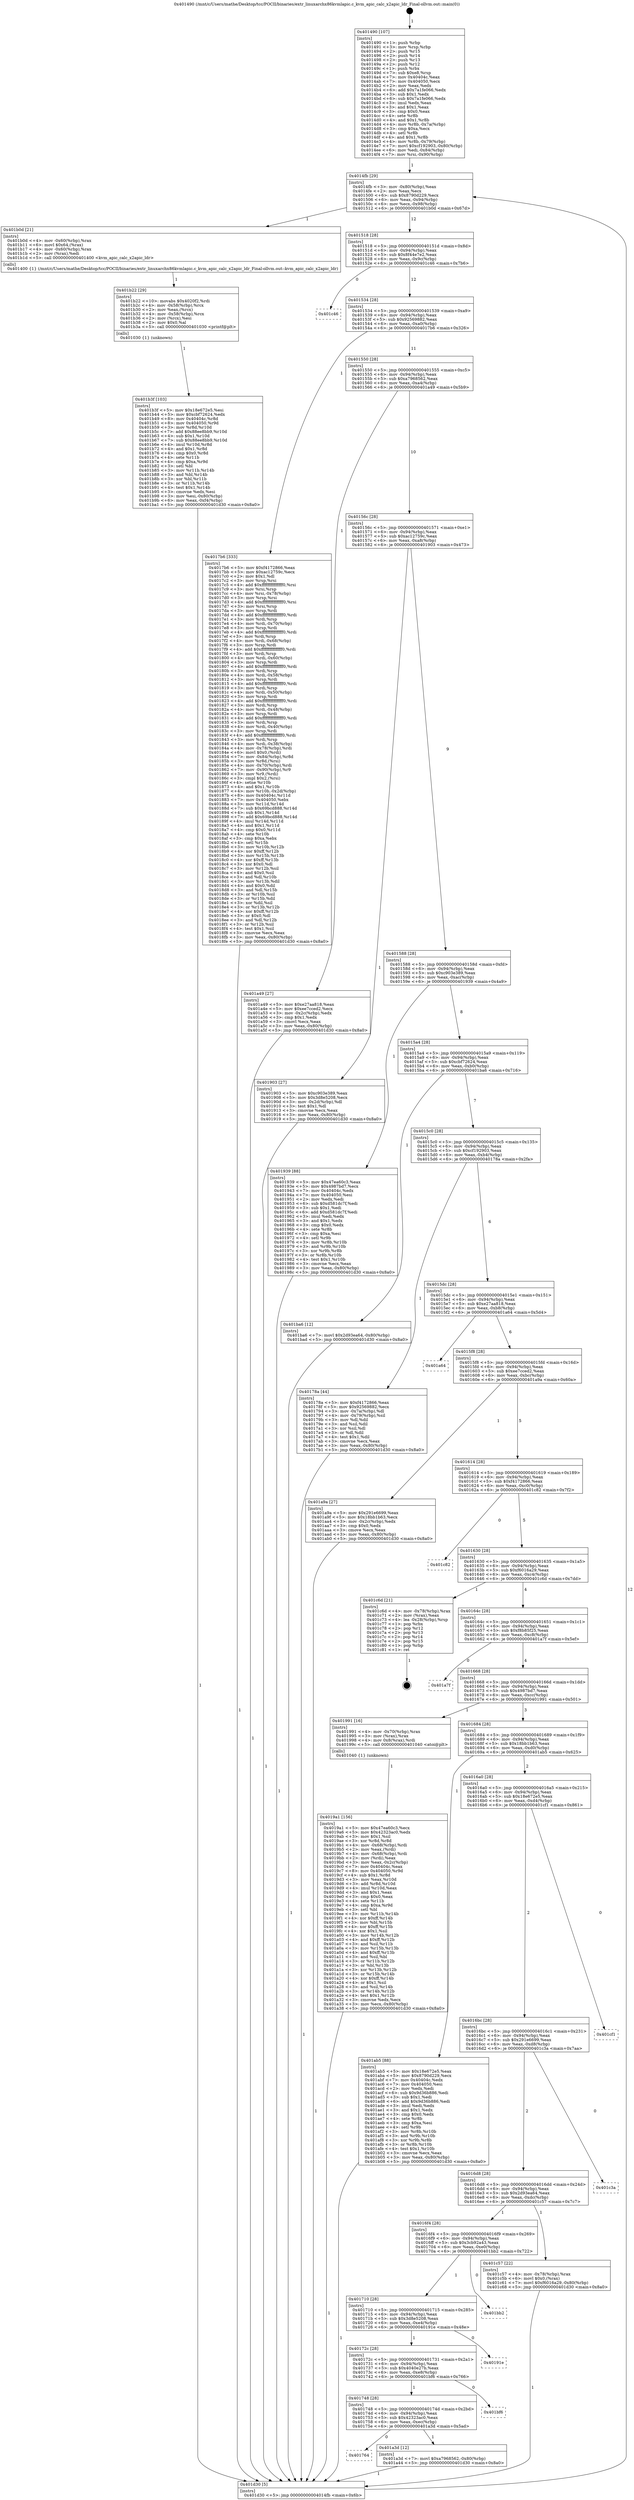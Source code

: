 digraph "0x401490" {
  label = "0x401490 (/mnt/c/Users/mathe/Desktop/tcc/POCII/binaries/extr_linuxarchx86kvmlapic.c_kvm_apic_calc_x2apic_ldr_Final-ollvm.out::main(0))"
  labelloc = "t"
  node[shape=record]

  Entry [label="",width=0.3,height=0.3,shape=circle,fillcolor=black,style=filled]
  "0x4014fb" [label="{
     0x4014fb [29]\l
     | [instrs]\l
     &nbsp;&nbsp;0x4014fb \<+3\>: mov -0x80(%rbp),%eax\l
     &nbsp;&nbsp;0x4014fe \<+2\>: mov %eax,%ecx\l
     &nbsp;&nbsp;0x401500 \<+6\>: sub $0x8790d229,%ecx\l
     &nbsp;&nbsp;0x401506 \<+6\>: mov %eax,-0x94(%rbp)\l
     &nbsp;&nbsp;0x40150c \<+6\>: mov %ecx,-0x98(%rbp)\l
     &nbsp;&nbsp;0x401512 \<+6\>: je 0000000000401b0d \<main+0x67d\>\l
  }"]
  "0x401b0d" [label="{
     0x401b0d [21]\l
     | [instrs]\l
     &nbsp;&nbsp;0x401b0d \<+4\>: mov -0x60(%rbp),%rax\l
     &nbsp;&nbsp;0x401b11 \<+6\>: movl $0x64,(%rax)\l
     &nbsp;&nbsp;0x401b17 \<+4\>: mov -0x60(%rbp),%rax\l
     &nbsp;&nbsp;0x401b1b \<+2\>: mov (%rax),%edi\l
     &nbsp;&nbsp;0x401b1d \<+5\>: call 0000000000401400 \<kvm_apic_calc_x2apic_ldr\>\l
     | [calls]\l
     &nbsp;&nbsp;0x401400 \{1\} (/mnt/c/Users/mathe/Desktop/tcc/POCII/binaries/extr_linuxarchx86kvmlapic.c_kvm_apic_calc_x2apic_ldr_Final-ollvm.out::kvm_apic_calc_x2apic_ldr)\l
  }"]
  "0x401518" [label="{
     0x401518 [28]\l
     | [instrs]\l
     &nbsp;&nbsp;0x401518 \<+5\>: jmp 000000000040151d \<main+0x8d\>\l
     &nbsp;&nbsp;0x40151d \<+6\>: mov -0x94(%rbp),%eax\l
     &nbsp;&nbsp;0x401523 \<+5\>: sub $0x8f44e7e2,%eax\l
     &nbsp;&nbsp;0x401528 \<+6\>: mov %eax,-0x9c(%rbp)\l
     &nbsp;&nbsp;0x40152e \<+6\>: je 0000000000401c46 \<main+0x7b6\>\l
  }"]
  Exit [label="",width=0.3,height=0.3,shape=circle,fillcolor=black,style=filled,peripheries=2]
  "0x401c46" [label="{
     0x401c46\l
  }", style=dashed]
  "0x401534" [label="{
     0x401534 [28]\l
     | [instrs]\l
     &nbsp;&nbsp;0x401534 \<+5\>: jmp 0000000000401539 \<main+0xa9\>\l
     &nbsp;&nbsp;0x401539 \<+6\>: mov -0x94(%rbp),%eax\l
     &nbsp;&nbsp;0x40153f \<+5\>: sub $0x92569882,%eax\l
     &nbsp;&nbsp;0x401544 \<+6\>: mov %eax,-0xa0(%rbp)\l
     &nbsp;&nbsp;0x40154a \<+6\>: je 00000000004017b6 \<main+0x326\>\l
  }"]
  "0x401b3f" [label="{
     0x401b3f [103]\l
     | [instrs]\l
     &nbsp;&nbsp;0x401b3f \<+5\>: mov $0x18e672e5,%esi\l
     &nbsp;&nbsp;0x401b44 \<+5\>: mov $0xcbf72624,%edx\l
     &nbsp;&nbsp;0x401b49 \<+8\>: mov 0x40404c,%r8d\l
     &nbsp;&nbsp;0x401b51 \<+8\>: mov 0x404050,%r9d\l
     &nbsp;&nbsp;0x401b59 \<+3\>: mov %r8d,%r10d\l
     &nbsp;&nbsp;0x401b5c \<+7\>: add $0x88ee8bb9,%r10d\l
     &nbsp;&nbsp;0x401b63 \<+4\>: sub $0x1,%r10d\l
     &nbsp;&nbsp;0x401b67 \<+7\>: sub $0x88ee8bb9,%r10d\l
     &nbsp;&nbsp;0x401b6e \<+4\>: imul %r10d,%r8d\l
     &nbsp;&nbsp;0x401b72 \<+4\>: and $0x1,%r8d\l
     &nbsp;&nbsp;0x401b76 \<+4\>: cmp $0x0,%r8d\l
     &nbsp;&nbsp;0x401b7a \<+4\>: sete %r11b\l
     &nbsp;&nbsp;0x401b7e \<+4\>: cmp $0xa,%r9d\l
     &nbsp;&nbsp;0x401b82 \<+3\>: setl %bl\l
     &nbsp;&nbsp;0x401b85 \<+3\>: mov %r11b,%r14b\l
     &nbsp;&nbsp;0x401b88 \<+3\>: and %bl,%r14b\l
     &nbsp;&nbsp;0x401b8b \<+3\>: xor %bl,%r11b\l
     &nbsp;&nbsp;0x401b8e \<+3\>: or %r11b,%r14b\l
     &nbsp;&nbsp;0x401b91 \<+4\>: test $0x1,%r14b\l
     &nbsp;&nbsp;0x401b95 \<+3\>: cmovne %edx,%esi\l
     &nbsp;&nbsp;0x401b98 \<+3\>: mov %esi,-0x80(%rbp)\l
     &nbsp;&nbsp;0x401b9b \<+6\>: mov %eax,-0xf4(%rbp)\l
     &nbsp;&nbsp;0x401ba1 \<+5\>: jmp 0000000000401d30 \<main+0x8a0\>\l
  }"]
  "0x4017b6" [label="{
     0x4017b6 [333]\l
     | [instrs]\l
     &nbsp;&nbsp;0x4017b6 \<+5\>: mov $0xf4172866,%eax\l
     &nbsp;&nbsp;0x4017bb \<+5\>: mov $0xac12759c,%ecx\l
     &nbsp;&nbsp;0x4017c0 \<+2\>: mov $0x1,%dl\l
     &nbsp;&nbsp;0x4017c2 \<+3\>: mov %rsp,%rsi\l
     &nbsp;&nbsp;0x4017c5 \<+4\>: add $0xfffffffffffffff0,%rsi\l
     &nbsp;&nbsp;0x4017c9 \<+3\>: mov %rsi,%rsp\l
     &nbsp;&nbsp;0x4017cc \<+4\>: mov %rsi,-0x78(%rbp)\l
     &nbsp;&nbsp;0x4017d0 \<+3\>: mov %rsp,%rsi\l
     &nbsp;&nbsp;0x4017d3 \<+4\>: add $0xfffffffffffffff0,%rsi\l
     &nbsp;&nbsp;0x4017d7 \<+3\>: mov %rsi,%rsp\l
     &nbsp;&nbsp;0x4017da \<+3\>: mov %rsp,%rdi\l
     &nbsp;&nbsp;0x4017dd \<+4\>: add $0xfffffffffffffff0,%rdi\l
     &nbsp;&nbsp;0x4017e1 \<+3\>: mov %rdi,%rsp\l
     &nbsp;&nbsp;0x4017e4 \<+4\>: mov %rdi,-0x70(%rbp)\l
     &nbsp;&nbsp;0x4017e8 \<+3\>: mov %rsp,%rdi\l
     &nbsp;&nbsp;0x4017eb \<+4\>: add $0xfffffffffffffff0,%rdi\l
     &nbsp;&nbsp;0x4017ef \<+3\>: mov %rdi,%rsp\l
     &nbsp;&nbsp;0x4017f2 \<+4\>: mov %rdi,-0x68(%rbp)\l
     &nbsp;&nbsp;0x4017f6 \<+3\>: mov %rsp,%rdi\l
     &nbsp;&nbsp;0x4017f9 \<+4\>: add $0xfffffffffffffff0,%rdi\l
     &nbsp;&nbsp;0x4017fd \<+3\>: mov %rdi,%rsp\l
     &nbsp;&nbsp;0x401800 \<+4\>: mov %rdi,-0x60(%rbp)\l
     &nbsp;&nbsp;0x401804 \<+3\>: mov %rsp,%rdi\l
     &nbsp;&nbsp;0x401807 \<+4\>: add $0xfffffffffffffff0,%rdi\l
     &nbsp;&nbsp;0x40180b \<+3\>: mov %rdi,%rsp\l
     &nbsp;&nbsp;0x40180e \<+4\>: mov %rdi,-0x58(%rbp)\l
     &nbsp;&nbsp;0x401812 \<+3\>: mov %rsp,%rdi\l
     &nbsp;&nbsp;0x401815 \<+4\>: add $0xfffffffffffffff0,%rdi\l
     &nbsp;&nbsp;0x401819 \<+3\>: mov %rdi,%rsp\l
     &nbsp;&nbsp;0x40181c \<+4\>: mov %rdi,-0x50(%rbp)\l
     &nbsp;&nbsp;0x401820 \<+3\>: mov %rsp,%rdi\l
     &nbsp;&nbsp;0x401823 \<+4\>: add $0xfffffffffffffff0,%rdi\l
     &nbsp;&nbsp;0x401827 \<+3\>: mov %rdi,%rsp\l
     &nbsp;&nbsp;0x40182a \<+4\>: mov %rdi,-0x48(%rbp)\l
     &nbsp;&nbsp;0x40182e \<+3\>: mov %rsp,%rdi\l
     &nbsp;&nbsp;0x401831 \<+4\>: add $0xfffffffffffffff0,%rdi\l
     &nbsp;&nbsp;0x401835 \<+3\>: mov %rdi,%rsp\l
     &nbsp;&nbsp;0x401838 \<+4\>: mov %rdi,-0x40(%rbp)\l
     &nbsp;&nbsp;0x40183c \<+3\>: mov %rsp,%rdi\l
     &nbsp;&nbsp;0x40183f \<+4\>: add $0xfffffffffffffff0,%rdi\l
     &nbsp;&nbsp;0x401843 \<+3\>: mov %rdi,%rsp\l
     &nbsp;&nbsp;0x401846 \<+4\>: mov %rdi,-0x38(%rbp)\l
     &nbsp;&nbsp;0x40184a \<+4\>: mov -0x78(%rbp),%rdi\l
     &nbsp;&nbsp;0x40184e \<+6\>: movl $0x0,(%rdi)\l
     &nbsp;&nbsp;0x401854 \<+7\>: mov -0x84(%rbp),%r8d\l
     &nbsp;&nbsp;0x40185b \<+3\>: mov %r8d,(%rsi)\l
     &nbsp;&nbsp;0x40185e \<+4\>: mov -0x70(%rbp),%rdi\l
     &nbsp;&nbsp;0x401862 \<+7\>: mov -0x90(%rbp),%r9\l
     &nbsp;&nbsp;0x401869 \<+3\>: mov %r9,(%rdi)\l
     &nbsp;&nbsp;0x40186c \<+3\>: cmpl $0x2,(%rsi)\l
     &nbsp;&nbsp;0x40186f \<+4\>: setne %r10b\l
     &nbsp;&nbsp;0x401873 \<+4\>: and $0x1,%r10b\l
     &nbsp;&nbsp;0x401877 \<+4\>: mov %r10b,-0x2d(%rbp)\l
     &nbsp;&nbsp;0x40187b \<+8\>: mov 0x40404c,%r11d\l
     &nbsp;&nbsp;0x401883 \<+7\>: mov 0x404050,%ebx\l
     &nbsp;&nbsp;0x40188a \<+3\>: mov %r11d,%r14d\l
     &nbsp;&nbsp;0x40188d \<+7\>: sub $0x69bcd888,%r14d\l
     &nbsp;&nbsp;0x401894 \<+4\>: sub $0x1,%r14d\l
     &nbsp;&nbsp;0x401898 \<+7\>: add $0x69bcd888,%r14d\l
     &nbsp;&nbsp;0x40189f \<+4\>: imul %r14d,%r11d\l
     &nbsp;&nbsp;0x4018a3 \<+4\>: and $0x1,%r11d\l
     &nbsp;&nbsp;0x4018a7 \<+4\>: cmp $0x0,%r11d\l
     &nbsp;&nbsp;0x4018ab \<+4\>: sete %r10b\l
     &nbsp;&nbsp;0x4018af \<+3\>: cmp $0xa,%ebx\l
     &nbsp;&nbsp;0x4018b2 \<+4\>: setl %r15b\l
     &nbsp;&nbsp;0x4018b6 \<+3\>: mov %r10b,%r12b\l
     &nbsp;&nbsp;0x4018b9 \<+4\>: xor $0xff,%r12b\l
     &nbsp;&nbsp;0x4018bd \<+3\>: mov %r15b,%r13b\l
     &nbsp;&nbsp;0x4018c0 \<+4\>: xor $0xff,%r13b\l
     &nbsp;&nbsp;0x4018c4 \<+3\>: xor $0x0,%dl\l
     &nbsp;&nbsp;0x4018c7 \<+3\>: mov %r12b,%sil\l
     &nbsp;&nbsp;0x4018ca \<+4\>: and $0x0,%sil\l
     &nbsp;&nbsp;0x4018ce \<+3\>: and %dl,%r10b\l
     &nbsp;&nbsp;0x4018d1 \<+3\>: mov %r13b,%dil\l
     &nbsp;&nbsp;0x4018d4 \<+4\>: and $0x0,%dil\l
     &nbsp;&nbsp;0x4018d8 \<+3\>: and %dl,%r15b\l
     &nbsp;&nbsp;0x4018db \<+3\>: or %r10b,%sil\l
     &nbsp;&nbsp;0x4018de \<+3\>: or %r15b,%dil\l
     &nbsp;&nbsp;0x4018e1 \<+3\>: xor %dil,%sil\l
     &nbsp;&nbsp;0x4018e4 \<+3\>: or %r13b,%r12b\l
     &nbsp;&nbsp;0x4018e7 \<+4\>: xor $0xff,%r12b\l
     &nbsp;&nbsp;0x4018eb \<+3\>: or $0x0,%dl\l
     &nbsp;&nbsp;0x4018ee \<+3\>: and %dl,%r12b\l
     &nbsp;&nbsp;0x4018f1 \<+3\>: or %r12b,%sil\l
     &nbsp;&nbsp;0x4018f4 \<+4\>: test $0x1,%sil\l
     &nbsp;&nbsp;0x4018f8 \<+3\>: cmovne %ecx,%eax\l
     &nbsp;&nbsp;0x4018fb \<+3\>: mov %eax,-0x80(%rbp)\l
     &nbsp;&nbsp;0x4018fe \<+5\>: jmp 0000000000401d30 \<main+0x8a0\>\l
  }"]
  "0x401550" [label="{
     0x401550 [28]\l
     | [instrs]\l
     &nbsp;&nbsp;0x401550 \<+5\>: jmp 0000000000401555 \<main+0xc5\>\l
     &nbsp;&nbsp;0x401555 \<+6\>: mov -0x94(%rbp),%eax\l
     &nbsp;&nbsp;0x40155b \<+5\>: sub $0xa7968562,%eax\l
     &nbsp;&nbsp;0x401560 \<+6\>: mov %eax,-0xa4(%rbp)\l
     &nbsp;&nbsp;0x401566 \<+6\>: je 0000000000401a49 \<main+0x5b9\>\l
  }"]
  "0x401b22" [label="{
     0x401b22 [29]\l
     | [instrs]\l
     &nbsp;&nbsp;0x401b22 \<+10\>: movabs $0x4020f2,%rdi\l
     &nbsp;&nbsp;0x401b2c \<+4\>: mov -0x58(%rbp),%rcx\l
     &nbsp;&nbsp;0x401b30 \<+2\>: mov %eax,(%rcx)\l
     &nbsp;&nbsp;0x401b32 \<+4\>: mov -0x58(%rbp),%rcx\l
     &nbsp;&nbsp;0x401b36 \<+2\>: mov (%rcx),%esi\l
     &nbsp;&nbsp;0x401b38 \<+2\>: mov $0x0,%al\l
     &nbsp;&nbsp;0x401b3a \<+5\>: call 0000000000401030 \<printf@plt\>\l
     | [calls]\l
     &nbsp;&nbsp;0x401030 \{1\} (unknown)\l
  }"]
  "0x401a49" [label="{
     0x401a49 [27]\l
     | [instrs]\l
     &nbsp;&nbsp;0x401a49 \<+5\>: mov $0xe27aa818,%eax\l
     &nbsp;&nbsp;0x401a4e \<+5\>: mov $0xee7cced2,%ecx\l
     &nbsp;&nbsp;0x401a53 \<+3\>: mov -0x2c(%rbp),%edx\l
     &nbsp;&nbsp;0x401a56 \<+3\>: cmp $0x1,%edx\l
     &nbsp;&nbsp;0x401a59 \<+3\>: cmovl %ecx,%eax\l
     &nbsp;&nbsp;0x401a5c \<+3\>: mov %eax,-0x80(%rbp)\l
     &nbsp;&nbsp;0x401a5f \<+5\>: jmp 0000000000401d30 \<main+0x8a0\>\l
  }"]
  "0x40156c" [label="{
     0x40156c [28]\l
     | [instrs]\l
     &nbsp;&nbsp;0x40156c \<+5\>: jmp 0000000000401571 \<main+0xe1\>\l
     &nbsp;&nbsp;0x401571 \<+6\>: mov -0x94(%rbp),%eax\l
     &nbsp;&nbsp;0x401577 \<+5\>: sub $0xac12759c,%eax\l
     &nbsp;&nbsp;0x40157c \<+6\>: mov %eax,-0xa8(%rbp)\l
     &nbsp;&nbsp;0x401582 \<+6\>: je 0000000000401903 \<main+0x473\>\l
  }"]
  "0x401764" [label="{
     0x401764\l
  }", style=dashed]
  "0x401903" [label="{
     0x401903 [27]\l
     | [instrs]\l
     &nbsp;&nbsp;0x401903 \<+5\>: mov $0xc903e389,%eax\l
     &nbsp;&nbsp;0x401908 \<+5\>: mov $0x3d8e5208,%ecx\l
     &nbsp;&nbsp;0x40190d \<+3\>: mov -0x2d(%rbp),%dl\l
     &nbsp;&nbsp;0x401910 \<+3\>: test $0x1,%dl\l
     &nbsp;&nbsp;0x401913 \<+3\>: cmovne %ecx,%eax\l
     &nbsp;&nbsp;0x401916 \<+3\>: mov %eax,-0x80(%rbp)\l
     &nbsp;&nbsp;0x401919 \<+5\>: jmp 0000000000401d30 \<main+0x8a0\>\l
  }"]
  "0x401588" [label="{
     0x401588 [28]\l
     | [instrs]\l
     &nbsp;&nbsp;0x401588 \<+5\>: jmp 000000000040158d \<main+0xfd\>\l
     &nbsp;&nbsp;0x40158d \<+6\>: mov -0x94(%rbp),%eax\l
     &nbsp;&nbsp;0x401593 \<+5\>: sub $0xc903e389,%eax\l
     &nbsp;&nbsp;0x401598 \<+6\>: mov %eax,-0xac(%rbp)\l
     &nbsp;&nbsp;0x40159e \<+6\>: je 0000000000401939 \<main+0x4a9\>\l
  }"]
  "0x401a3d" [label="{
     0x401a3d [12]\l
     | [instrs]\l
     &nbsp;&nbsp;0x401a3d \<+7\>: movl $0xa7968562,-0x80(%rbp)\l
     &nbsp;&nbsp;0x401a44 \<+5\>: jmp 0000000000401d30 \<main+0x8a0\>\l
  }"]
  "0x401939" [label="{
     0x401939 [88]\l
     | [instrs]\l
     &nbsp;&nbsp;0x401939 \<+5\>: mov $0x47ea60c3,%eax\l
     &nbsp;&nbsp;0x40193e \<+5\>: mov $0x4987bd7,%ecx\l
     &nbsp;&nbsp;0x401943 \<+7\>: mov 0x40404c,%edx\l
     &nbsp;&nbsp;0x40194a \<+7\>: mov 0x404050,%esi\l
     &nbsp;&nbsp;0x401951 \<+2\>: mov %edx,%edi\l
     &nbsp;&nbsp;0x401953 \<+6\>: sub $0xd581dc7f,%edi\l
     &nbsp;&nbsp;0x401959 \<+3\>: sub $0x1,%edi\l
     &nbsp;&nbsp;0x40195c \<+6\>: add $0xd581dc7f,%edi\l
     &nbsp;&nbsp;0x401962 \<+3\>: imul %edi,%edx\l
     &nbsp;&nbsp;0x401965 \<+3\>: and $0x1,%edx\l
     &nbsp;&nbsp;0x401968 \<+3\>: cmp $0x0,%edx\l
     &nbsp;&nbsp;0x40196b \<+4\>: sete %r8b\l
     &nbsp;&nbsp;0x40196f \<+3\>: cmp $0xa,%esi\l
     &nbsp;&nbsp;0x401972 \<+4\>: setl %r9b\l
     &nbsp;&nbsp;0x401976 \<+3\>: mov %r8b,%r10b\l
     &nbsp;&nbsp;0x401979 \<+3\>: and %r9b,%r10b\l
     &nbsp;&nbsp;0x40197c \<+3\>: xor %r9b,%r8b\l
     &nbsp;&nbsp;0x40197f \<+3\>: or %r8b,%r10b\l
     &nbsp;&nbsp;0x401982 \<+4\>: test $0x1,%r10b\l
     &nbsp;&nbsp;0x401986 \<+3\>: cmovne %ecx,%eax\l
     &nbsp;&nbsp;0x401989 \<+3\>: mov %eax,-0x80(%rbp)\l
     &nbsp;&nbsp;0x40198c \<+5\>: jmp 0000000000401d30 \<main+0x8a0\>\l
  }"]
  "0x4015a4" [label="{
     0x4015a4 [28]\l
     | [instrs]\l
     &nbsp;&nbsp;0x4015a4 \<+5\>: jmp 00000000004015a9 \<main+0x119\>\l
     &nbsp;&nbsp;0x4015a9 \<+6\>: mov -0x94(%rbp),%eax\l
     &nbsp;&nbsp;0x4015af \<+5\>: sub $0xcbf72624,%eax\l
     &nbsp;&nbsp;0x4015b4 \<+6\>: mov %eax,-0xb0(%rbp)\l
     &nbsp;&nbsp;0x4015ba \<+6\>: je 0000000000401ba6 \<main+0x716\>\l
  }"]
  "0x401748" [label="{
     0x401748 [28]\l
     | [instrs]\l
     &nbsp;&nbsp;0x401748 \<+5\>: jmp 000000000040174d \<main+0x2bd\>\l
     &nbsp;&nbsp;0x40174d \<+6\>: mov -0x94(%rbp),%eax\l
     &nbsp;&nbsp;0x401753 \<+5\>: sub $0x42323ac0,%eax\l
     &nbsp;&nbsp;0x401758 \<+6\>: mov %eax,-0xec(%rbp)\l
     &nbsp;&nbsp;0x40175e \<+6\>: je 0000000000401a3d \<main+0x5ad\>\l
  }"]
  "0x401ba6" [label="{
     0x401ba6 [12]\l
     | [instrs]\l
     &nbsp;&nbsp;0x401ba6 \<+7\>: movl $0x2d93ea64,-0x80(%rbp)\l
     &nbsp;&nbsp;0x401bad \<+5\>: jmp 0000000000401d30 \<main+0x8a0\>\l
  }"]
  "0x4015c0" [label="{
     0x4015c0 [28]\l
     | [instrs]\l
     &nbsp;&nbsp;0x4015c0 \<+5\>: jmp 00000000004015c5 \<main+0x135\>\l
     &nbsp;&nbsp;0x4015c5 \<+6\>: mov -0x94(%rbp),%eax\l
     &nbsp;&nbsp;0x4015cb \<+5\>: sub $0xcf192903,%eax\l
     &nbsp;&nbsp;0x4015d0 \<+6\>: mov %eax,-0xb4(%rbp)\l
     &nbsp;&nbsp;0x4015d6 \<+6\>: je 000000000040178a \<main+0x2fa\>\l
  }"]
  "0x401bf6" [label="{
     0x401bf6\l
  }", style=dashed]
  "0x40178a" [label="{
     0x40178a [44]\l
     | [instrs]\l
     &nbsp;&nbsp;0x40178a \<+5\>: mov $0xf4172866,%eax\l
     &nbsp;&nbsp;0x40178f \<+5\>: mov $0x92569882,%ecx\l
     &nbsp;&nbsp;0x401794 \<+3\>: mov -0x7a(%rbp),%dl\l
     &nbsp;&nbsp;0x401797 \<+4\>: mov -0x79(%rbp),%sil\l
     &nbsp;&nbsp;0x40179b \<+3\>: mov %dl,%dil\l
     &nbsp;&nbsp;0x40179e \<+3\>: and %sil,%dil\l
     &nbsp;&nbsp;0x4017a1 \<+3\>: xor %sil,%dl\l
     &nbsp;&nbsp;0x4017a4 \<+3\>: or %dl,%dil\l
     &nbsp;&nbsp;0x4017a7 \<+4\>: test $0x1,%dil\l
     &nbsp;&nbsp;0x4017ab \<+3\>: cmovne %ecx,%eax\l
     &nbsp;&nbsp;0x4017ae \<+3\>: mov %eax,-0x80(%rbp)\l
     &nbsp;&nbsp;0x4017b1 \<+5\>: jmp 0000000000401d30 \<main+0x8a0\>\l
  }"]
  "0x4015dc" [label="{
     0x4015dc [28]\l
     | [instrs]\l
     &nbsp;&nbsp;0x4015dc \<+5\>: jmp 00000000004015e1 \<main+0x151\>\l
     &nbsp;&nbsp;0x4015e1 \<+6\>: mov -0x94(%rbp),%eax\l
     &nbsp;&nbsp;0x4015e7 \<+5\>: sub $0xe27aa818,%eax\l
     &nbsp;&nbsp;0x4015ec \<+6\>: mov %eax,-0xb8(%rbp)\l
     &nbsp;&nbsp;0x4015f2 \<+6\>: je 0000000000401a64 \<main+0x5d4\>\l
  }"]
  "0x401d30" [label="{
     0x401d30 [5]\l
     | [instrs]\l
     &nbsp;&nbsp;0x401d30 \<+5\>: jmp 00000000004014fb \<main+0x6b\>\l
  }"]
  "0x401490" [label="{
     0x401490 [107]\l
     | [instrs]\l
     &nbsp;&nbsp;0x401490 \<+1\>: push %rbp\l
     &nbsp;&nbsp;0x401491 \<+3\>: mov %rsp,%rbp\l
     &nbsp;&nbsp;0x401494 \<+2\>: push %r15\l
     &nbsp;&nbsp;0x401496 \<+2\>: push %r14\l
     &nbsp;&nbsp;0x401498 \<+2\>: push %r13\l
     &nbsp;&nbsp;0x40149a \<+2\>: push %r12\l
     &nbsp;&nbsp;0x40149c \<+1\>: push %rbx\l
     &nbsp;&nbsp;0x40149d \<+7\>: sub $0xe8,%rsp\l
     &nbsp;&nbsp;0x4014a4 \<+7\>: mov 0x40404c,%eax\l
     &nbsp;&nbsp;0x4014ab \<+7\>: mov 0x404050,%ecx\l
     &nbsp;&nbsp;0x4014b2 \<+2\>: mov %eax,%edx\l
     &nbsp;&nbsp;0x4014b4 \<+6\>: add $0x7a1fe066,%edx\l
     &nbsp;&nbsp;0x4014ba \<+3\>: sub $0x1,%edx\l
     &nbsp;&nbsp;0x4014bd \<+6\>: sub $0x7a1fe066,%edx\l
     &nbsp;&nbsp;0x4014c3 \<+3\>: imul %edx,%eax\l
     &nbsp;&nbsp;0x4014c6 \<+3\>: and $0x1,%eax\l
     &nbsp;&nbsp;0x4014c9 \<+3\>: cmp $0x0,%eax\l
     &nbsp;&nbsp;0x4014cc \<+4\>: sete %r8b\l
     &nbsp;&nbsp;0x4014d0 \<+4\>: and $0x1,%r8b\l
     &nbsp;&nbsp;0x4014d4 \<+4\>: mov %r8b,-0x7a(%rbp)\l
     &nbsp;&nbsp;0x4014d8 \<+3\>: cmp $0xa,%ecx\l
     &nbsp;&nbsp;0x4014db \<+4\>: setl %r8b\l
     &nbsp;&nbsp;0x4014df \<+4\>: and $0x1,%r8b\l
     &nbsp;&nbsp;0x4014e3 \<+4\>: mov %r8b,-0x79(%rbp)\l
     &nbsp;&nbsp;0x4014e7 \<+7\>: movl $0xcf192903,-0x80(%rbp)\l
     &nbsp;&nbsp;0x4014ee \<+6\>: mov %edi,-0x84(%rbp)\l
     &nbsp;&nbsp;0x4014f4 \<+7\>: mov %rsi,-0x90(%rbp)\l
  }"]
  "0x40172c" [label="{
     0x40172c [28]\l
     | [instrs]\l
     &nbsp;&nbsp;0x40172c \<+5\>: jmp 0000000000401731 \<main+0x2a1\>\l
     &nbsp;&nbsp;0x401731 \<+6\>: mov -0x94(%rbp),%eax\l
     &nbsp;&nbsp;0x401737 \<+5\>: sub $0x4040e27b,%eax\l
     &nbsp;&nbsp;0x40173c \<+6\>: mov %eax,-0xe8(%rbp)\l
     &nbsp;&nbsp;0x401742 \<+6\>: je 0000000000401bf6 \<main+0x766\>\l
  }"]
  "0x40191e" [label="{
     0x40191e\l
  }", style=dashed]
  "0x401a64" [label="{
     0x401a64\l
  }", style=dashed]
  "0x4015f8" [label="{
     0x4015f8 [28]\l
     | [instrs]\l
     &nbsp;&nbsp;0x4015f8 \<+5\>: jmp 00000000004015fd \<main+0x16d\>\l
     &nbsp;&nbsp;0x4015fd \<+6\>: mov -0x94(%rbp),%eax\l
     &nbsp;&nbsp;0x401603 \<+5\>: sub $0xee7cced2,%eax\l
     &nbsp;&nbsp;0x401608 \<+6\>: mov %eax,-0xbc(%rbp)\l
     &nbsp;&nbsp;0x40160e \<+6\>: je 0000000000401a9a \<main+0x60a\>\l
  }"]
  "0x401710" [label="{
     0x401710 [28]\l
     | [instrs]\l
     &nbsp;&nbsp;0x401710 \<+5\>: jmp 0000000000401715 \<main+0x285\>\l
     &nbsp;&nbsp;0x401715 \<+6\>: mov -0x94(%rbp),%eax\l
     &nbsp;&nbsp;0x40171b \<+5\>: sub $0x3d8e5208,%eax\l
     &nbsp;&nbsp;0x401720 \<+6\>: mov %eax,-0xe4(%rbp)\l
     &nbsp;&nbsp;0x401726 \<+6\>: je 000000000040191e \<main+0x48e\>\l
  }"]
  "0x401a9a" [label="{
     0x401a9a [27]\l
     | [instrs]\l
     &nbsp;&nbsp;0x401a9a \<+5\>: mov $0x291e6699,%eax\l
     &nbsp;&nbsp;0x401a9f \<+5\>: mov $0x18bb1b63,%ecx\l
     &nbsp;&nbsp;0x401aa4 \<+3\>: mov -0x2c(%rbp),%edx\l
     &nbsp;&nbsp;0x401aa7 \<+3\>: cmp $0x0,%edx\l
     &nbsp;&nbsp;0x401aaa \<+3\>: cmove %ecx,%eax\l
     &nbsp;&nbsp;0x401aad \<+3\>: mov %eax,-0x80(%rbp)\l
     &nbsp;&nbsp;0x401ab0 \<+5\>: jmp 0000000000401d30 \<main+0x8a0\>\l
  }"]
  "0x401614" [label="{
     0x401614 [28]\l
     | [instrs]\l
     &nbsp;&nbsp;0x401614 \<+5\>: jmp 0000000000401619 \<main+0x189\>\l
     &nbsp;&nbsp;0x401619 \<+6\>: mov -0x94(%rbp),%eax\l
     &nbsp;&nbsp;0x40161f \<+5\>: sub $0xf4172866,%eax\l
     &nbsp;&nbsp;0x401624 \<+6\>: mov %eax,-0xc0(%rbp)\l
     &nbsp;&nbsp;0x40162a \<+6\>: je 0000000000401c82 \<main+0x7f2\>\l
  }"]
  "0x401bb2" [label="{
     0x401bb2\l
  }", style=dashed]
  "0x401c82" [label="{
     0x401c82\l
  }", style=dashed]
  "0x401630" [label="{
     0x401630 [28]\l
     | [instrs]\l
     &nbsp;&nbsp;0x401630 \<+5\>: jmp 0000000000401635 \<main+0x1a5\>\l
     &nbsp;&nbsp;0x401635 \<+6\>: mov -0x94(%rbp),%eax\l
     &nbsp;&nbsp;0x40163b \<+5\>: sub $0xf6016a29,%eax\l
     &nbsp;&nbsp;0x401640 \<+6\>: mov %eax,-0xc4(%rbp)\l
     &nbsp;&nbsp;0x401646 \<+6\>: je 0000000000401c6d \<main+0x7dd\>\l
  }"]
  "0x4016f4" [label="{
     0x4016f4 [28]\l
     | [instrs]\l
     &nbsp;&nbsp;0x4016f4 \<+5\>: jmp 00000000004016f9 \<main+0x269\>\l
     &nbsp;&nbsp;0x4016f9 \<+6\>: mov -0x94(%rbp),%eax\l
     &nbsp;&nbsp;0x4016ff \<+5\>: sub $0x3cb92a43,%eax\l
     &nbsp;&nbsp;0x401704 \<+6\>: mov %eax,-0xe0(%rbp)\l
     &nbsp;&nbsp;0x40170a \<+6\>: je 0000000000401bb2 \<main+0x722\>\l
  }"]
  "0x401c6d" [label="{
     0x401c6d [21]\l
     | [instrs]\l
     &nbsp;&nbsp;0x401c6d \<+4\>: mov -0x78(%rbp),%rax\l
     &nbsp;&nbsp;0x401c71 \<+2\>: mov (%rax),%eax\l
     &nbsp;&nbsp;0x401c73 \<+4\>: lea -0x28(%rbp),%rsp\l
     &nbsp;&nbsp;0x401c77 \<+1\>: pop %rbx\l
     &nbsp;&nbsp;0x401c78 \<+2\>: pop %r12\l
     &nbsp;&nbsp;0x401c7a \<+2\>: pop %r13\l
     &nbsp;&nbsp;0x401c7c \<+2\>: pop %r14\l
     &nbsp;&nbsp;0x401c7e \<+2\>: pop %r15\l
     &nbsp;&nbsp;0x401c80 \<+1\>: pop %rbp\l
     &nbsp;&nbsp;0x401c81 \<+1\>: ret\l
  }"]
  "0x40164c" [label="{
     0x40164c [28]\l
     | [instrs]\l
     &nbsp;&nbsp;0x40164c \<+5\>: jmp 0000000000401651 \<main+0x1c1\>\l
     &nbsp;&nbsp;0x401651 \<+6\>: mov -0x94(%rbp),%eax\l
     &nbsp;&nbsp;0x401657 \<+5\>: sub $0xf8b85f25,%eax\l
     &nbsp;&nbsp;0x40165c \<+6\>: mov %eax,-0xc8(%rbp)\l
     &nbsp;&nbsp;0x401662 \<+6\>: je 0000000000401a7f \<main+0x5ef\>\l
  }"]
  "0x401c57" [label="{
     0x401c57 [22]\l
     | [instrs]\l
     &nbsp;&nbsp;0x401c57 \<+4\>: mov -0x78(%rbp),%rax\l
     &nbsp;&nbsp;0x401c5b \<+6\>: movl $0x0,(%rax)\l
     &nbsp;&nbsp;0x401c61 \<+7\>: movl $0xf6016a29,-0x80(%rbp)\l
     &nbsp;&nbsp;0x401c68 \<+5\>: jmp 0000000000401d30 \<main+0x8a0\>\l
  }"]
  "0x401a7f" [label="{
     0x401a7f\l
  }", style=dashed]
  "0x401668" [label="{
     0x401668 [28]\l
     | [instrs]\l
     &nbsp;&nbsp;0x401668 \<+5\>: jmp 000000000040166d \<main+0x1dd\>\l
     &nbsp;&nbsp;0x40166d \<+6\>: mov -0x94(%rbp),%eax\l
     &nbsp;&nbsp;0x401673 \<+5\>: sub $0x4987bd7,%eax\l
     &nbsp;&nbsp;0x401678 \<+6\>: mov %eax,-0xcc(%rbp)\l
     &nbsp;&nbsp;0x40167e \<+6\>: je 0000000000401991 \<main+0x501\>\l
  }"]
  "0x4016d8" [label="{
     0x4016d8 [28]\l
     | [instrs]\l
     &nbsp;&nbsp;0x4016d8 \<+5\>: jmp 00000000004016dd \<main+0x24d\>\l
     &nbsp;&nbsp;0x4016dd \<+6\>: mov -0x94(%rbp),%eax\l
     &nbsp;&nbsp;0x4016e3 \<+5\>: sub $0x2d93ea64,%eax\l
     &nbsp;&nbsp;0x4016e8 \<+6\>: mov %eax,-0xdc(%rbp)\l
     &nbsp;&nbsp;0x4016ee \<+6\>: je 0000000000401c57 \<main+0x7c7\>\l
  }"]
  "0x401991" [label="{
     0x401991 [16]\l
     | [instrs]\l
     &nbsp;&nbsp;0x401991 \<+4\>: mov -0x70(%rbp),%rax\l
     &nbsp;&nbsp;0x401995 \<+3\>: mov (%rax),%rax\l
     &nbsp;&nbsp;0x401998 \<+4\>: mov 0x8(%rax),%rdi\l
     &nbsp;&nbsp;0x40199c \<+5\>: call 0000000000401040 \<atoi@plt\>\l
     | [calls]\l
     &nbsp;&nbsp;0x401040 \{1\} (unknown)\l
  }"]
  "0x401684" [label="{
     0x401684 [28]\l
     | [instrs]\l
     &nbsp;&nbsp;0x401684 \<+5\>: jmp 0000000000401689 \<main+0x1f9\>\l
     &nbsp;&nbsp;0x401689 \<+6\>: mov -0x94(%rbp),%eax\l
     &nbsp;&nbsp;0x40168f \<+5\>: sub $0x18bb1b63,%eax\l
     &nbsp;&nbsp;0x401694 \<+6\>: mov %eax,-0xd0(%rbp)\l
     &nbsp;&nbsp;0x40169a \<+6\>: je 0000000000401ab5 \<main+0x625\>\l
  }"]
  "0x4019a1" [label="{
     0x4019a1 [156]\l
     | [instrs]\l
     &nbsp;&nbsp;0x4019a1 \<+5\>: mov $0x47ea60c3,%ecx\l
     &nbsp;&nbsp;0x4019a6 \<+5\>: mov $0x42323ac0,%edx\l
     &nbsp;&nbsp;0x4019ab \<+3\>: mov $0x1,%sil\l
     &nbsp;&nbsp;0x4019ae \<+3\>: xor %r8d,%r8d\l
     &nbsp;&nbsp;0x4019b1 \<+4\>: mov -0x68(%rbp),%rdi\l
     &nbsp;&nbsp;0x4019b5 \<+2\>: mov %eax,(%rdi)\l
     &nbsp;&nbsp;0x4019b7 \<+4\>: mov -0x68(%rbp),%rdi\l
     &nbsp;&nbsp;0x4019bb \<+2\>: mov (%rdi),%eax\l
     &nbsp;&nbsp;0x4019bd \<+3\>: mov %eax,-0x2c(%rbp)\l
     &nbsp;&nbsp;0x4019c0 \<+7\>: mov 0x40404c,%eax\l
     &nbsp;&nbsp;0x4019c7 \<+8\>: mov 0x404050,%r9d\l
     &nbsp;&nbsp;0x4019cf \<+4\>: sub $0x1,%r8d\l
     &nbsp;&nbsp;0x4019d3 \<+3\>: mov %eax,%r10d\l
     &nbsp;&nbsp;0x4019d6 \<+3\>: add %r8d,%r10d\l
     &nbsp;&nbsp;0x4019d9 \<+4\>: imul %r10d,%eax\l
     &nbsp;&nbsp;0x4019dd \<+3\>: and $0x1,%eax\l
     &nbsp;&nbsp;0x4019e0 \<+3\>: cmp $0x0,%eax\l
     &nbsp;&nbsp;0x4019e3 \<+4\>: sete %r11b\l
     &nbsp;&nbsp;0x4019e7 \<+4\>: cmp $0xa,%r9d\l
     &nbsp;&nbsp;0x4019eb \<+3\>: setl %bl\l
     &nbsp;&nbsp;0x4019ee \<+3\>: mov %r11b,%r14b\l
     &nbsp;&nbsp;0x4019f1 \<+4\>: xor $0xff,%r14b\l
     &nbsp;&nbsp;0x4019f5 \<+3\>: mov %bl,%r15b\l
     &nbsp;&nbsp;0x4019f8 \<+4\>: xor $0xff,%r15b\l
     &nbsp;&nbsp;0x4019fc \<+4\>: xor $0x1,%sil\l
     &nbsp;&nbsp;0x401a00 \<+3\>: mov %r14b,%r12b\l
     &nbsp;&nbsp;0x401a03 \<+4\>: and $0xff,%r12b\l
     &nbsp;&nbsp;0x401a07 \<+3\>: and %sil,%r11b\l
     &nbsp;&nbsp;0x401a0a \<+3\>: mov %r15b,%r13b\l
     &nbsp;&nbsp;0x401a0d \<+4\>: and $0xff,%r13b\l
     &nbsp;&nbsp;0x401a11 \<+3\>: and %sil,%bl\l
     &nbsp;&nbsp;0x401a14 \<+3\>: or %r11b,%r12b\l
     &nbsp;&nbsp;0x401a17 \<+3\>: or %bl,%r13b\l
     &nbsp;&nbsp;0x401a1a \<+3\>: xor %r13b,%r12b\l
     &nbsp;&nbsp;0x401a1d \<+3\>: or %r15b,%r14b\l
     &nbsp;&nbsp;0x401a20 \<+4\>: xor $0xff,%r14b\l
     &nbsp;&nbsp;0x401a24 \<+4\>: or $0x1,%sil\l
     &nbsp;&nbsp;0x401a28 \<+3\>: and %sil,%r14b\l
     &nbsp;&nbsp;0x401a2b \<+3\>: or %r14b,%r12b\l
     &nbsp;&nbsp;0x401a2e \<+4\>: test $0x1,%r12b\l
     &nbsp;&nbsp;0x401a32 \<+3\>: cmovne %edx,%ecx\l
     &nbsp;&nbsp;0x401a35 \<+3\>: mov %ecx,-0x80(%rbp)\l
     &nbsp;&nbsp;0x401a38 \<+5\>: jmp 0000000000401d30 \<main+0x8a0\>\l
  }"]
  "0x401c3a" [label="{
     0x401c3a\l
  }", style=dashed]
  "0x401ab5" [label="{
     0x401ab5 [88]\l
     | [instrs]\l
     &nbsp;&nbsp;0x401ab5 \<+5\>: mov $0x18e672e5,%eax\l
     &nbsp;&nbsp;0x401aba \<+5\>: mov $0x8790d229,%ecx\l
     &nbsp;&nbsp;0x401abf \<+7\>: mov 0x40404c,%edx\l
     &nbsp;&nbsp;0x401ac6 \<+7\>: mov 0x404050,%esi\l
     &nbsp;&nbsp;0x401acd \<+2\>: mov %edx,%edi\l
     &nbsp;&nbsp;0x401acf \<+6\>: sub $0x9d36b886,%edi\l
     &nbsp;&nbsp;0x401ad5 \<+3\>: sub $0x1,%edi\l
     &nbsp;&nbsp;0x401ad8 \<+6\>: add $0x9d36b886,%edi\l
     &nbsp;&nbsp;0x401ade \<+3\>: imul %edi,%edx\l
     &nbsp;&nbsp;0x401ae1 \<+3\>: and $0x1,%edx\l
     &nbsp;&nbsp;0x401ae4 \<+3\>: cmp $0x0,%edx\l
     &nbsp;&nbsp;0x401ae7 \<+4\>: sete %r8b\l
     &nbsp;&nbsp;0x401aeb \<+3\>: cmp $0xa,%esi\l
     &nbsp;&nbsp;0x401aee \<+4\>: setl %r9b\l
     &nbsp;&nbsp;0x401af2 \<+3\>: mov %r8b,%r10b\l
     &nbsp;&nbsp;0x401af5 \<+3\>: and %r9b,%r10b\l
     &nbsp;&nbsp;0x401af8 \<+3\>: xor %r9b,%r8b\l
     &nbsp;&nbsp;0x401afb \<+3\>: or %r8b,%r10b\l
     &nbsp;&nbsp;0x401afe \<+4\>: test $0x1,%r10b\l
     &nbsp;&nbsp;0x401b02 \<+3\>: cmovne %ecx,%eax\l
     &nbsp;&nbsp;0x401b05 \<+3\>: mov %eax,-0x80(%rbp)\l
     &nbsp;&nbsp;0x401b08 \<+5\>: jmp 0000000000401d30 \<main+0x8a0\>\l
  }"]
  "0x4016a0" [label="{
     0x4016a0 [28]\l
     | [instrs]\l
     &nbsp;&nbsp;0x4016a0 \<+5\>: jmp 00000000004016a5 \<main+0x215\>\l
     &nbsp;&nbsp;0x4016a5 \<+6\>: mov -0x94(%rbp),%eax\l
     &nbsp;&nbsp;0x4016ab \<+5\>: sub $0x18e672e5,%eax\l
     &nbsp;&nbsp;0x4016b0 \<+6\>: mov %eax,-0xd4(%rbp)\l
     &nbsp;&nbsp;0x4016b6 \<+6\>: je 0000000000401cf1 \<main+0x861\>\l
  }"]
  "0x4016bc" [label="{
     0x4016bc [28]\l
     | [instrs]\l
     &nbsp;&nbsp;0x4016bc \<+5\>: jmp 00000000004016c1 \<main+0x231\>\l
     &nbsp;&nbsp;0x4016c1 \<+6\>: mov -0x94(%rbp),%eax\l
     &nbsp;&nbsp;0x4016c7 \<+5\>: sub $0x291e6699,%eax\l
     &nbsp;&nbsp;0x4016cc \<+6\>: mov %eax,-0xd8(%rbp)\l
     &nbsp;&nbsp;0x4016d2 \<+6\>: je 0000000000401c3a \<main+0x7aa\>\l
  }"]
  "0x401cf1" [label="{
     0x401cf1\l
  }", style=dashed]
  Entry -> "0x401490" [label=" 1"]
  "0x4014fb" -> "0x401b0d" [label=" 1"]
  "0x4014fb" -> "0x401518" [label=" 12"]
  "0x401c6d" -> Exit [label=" 1"]
  "0x401518" -> "0x401c46" [label=" 0"]
  "0x401518" -> "0x401534" [label=" 12"]
  "0x401c57" -> "0x401d30" [label=" 1"]
  "0x401534" -> "0x4017b6" [label=" 1"]
  "0x401534" -> "0x401550" [label=" 11"]
  "0x401ba6" -> "0x401d30" [label=" 1"]
  "0x401550" -> "0x401a49" [label=" 1"]
  "0x401550" -> "0x40156c" [label=" 10"]
  "0x401b3f" -> "0x401d30" [label=" 1"]
  "0x40156c" -> "0x401903" [label=" 1"]
  "0x40156c" -> "0x401588" [label=" 9"]
  "0x401b22" -> "0x401b3f" [label=" 1"]
  "0x401588" -> "0x401939" [label=" 1"]
  "0x401588" -> "0x4015a4" [label=" 8"]
  "0x401b0d" -> "0x401b22" [label=" 1"]
  "0x4015a4" -> "0x401ba6" [label=" 1"]
  "0x4015a4" -> "0x4015c0" [label=" 7"]
  "0x401a9a" -> "0x401d30" [label=" 1"]
  "0x4015c0" -> "0x40178a" [label=" 1"]
  "0x4015c0" -> "0x4015dc" [label=" 6"]
  "0x40178a" -> "0x401d30" [label=" 1"]
  "0x401490" -> "0x4014fb" [label=" 1"]
  "0x401d30" -> "0x4014fb" [label=" 12"]
  "0x401a49" -> "0x401d30" [label=" 1"]
  "0x4017b6" -> "0x401d30" [label=" 1"]
  "0x401903" -> "0x401d30" [label=" 1"]
  "0x401939" -> "0x401d30" [label=" 1"]
  "0x401748" -> "0x401764" [label=" 0"]
  "0x4015dc" -> "0x401a64" [label=" 0"]
  "0x4015dc" -> "0x4015f8" [label=" 6"]
  "0x401748" -> "0x401a3d" [label=" 1"]
  "0x4015f8" -> "0x401a9a" [label=" 1"]
  "0x4015f8" -> "0x401614" [label=" 5"]
  "0x40172c" -> "0x401748" [label=" 1"]
  "0x401614" -> "0x401c82" [label=" 0"]
  "0x401614" -> "0x401630" [label=" 5"]
  "0x40172c" -> "0x401bf6" [label=" 0"]
  "0x401630" -> "0x401c6d" [label=" 1"]
  "0x401630" -> "0x40164c" [label=" 4"]
  "0x401710" -> "0x40172c" [label=" 1"]
  "0x40164c" -> "0x401a7f" [label=" 0"]
  "0x40164c" -> "0x401668" [label=" 4"]
  "0x401710" -> "0x40191e" [label=" 0"]
  "0x401668" -> "0x401991" [label=" 1"]
  "0x401668" -> "0x401684" [label=" 3"]
  "0x401991" -> "0x4019a1" [label=" 1"]
  "0x4019a1" -> "0x401d30" [label=" 1"]
  "0x4016f4" -> "0x401710" [label=" 1"]
  "0x401684" -> "0x401ab5" [label=" 1"]
  "0x401684" -> "0x4016a0" [label=" 2"]
  "0x4016f4" -> "0x401bb2" [label=" 0"]
  "0x4016a0" -> "0x401cf1" [label=" 0"]
  "0x4016a0" -> "0x4016bc" [label=" 2"]
  "0x401a3d" -> "0x401d30" [label=" 1"]
  "0x4016bc" -> "0x401c3a" [label=" 0"]
  "0x4016bc" -> "0x4016d8" [label=" 2"]
  "0x401ab5" -> "0x401d30" [label=" 1"]
  "0x4016d8" -> "0x401c57" [label=" 1"]
  "0x4016d8" -> "0x4016f4" [label=" 1"]
}
